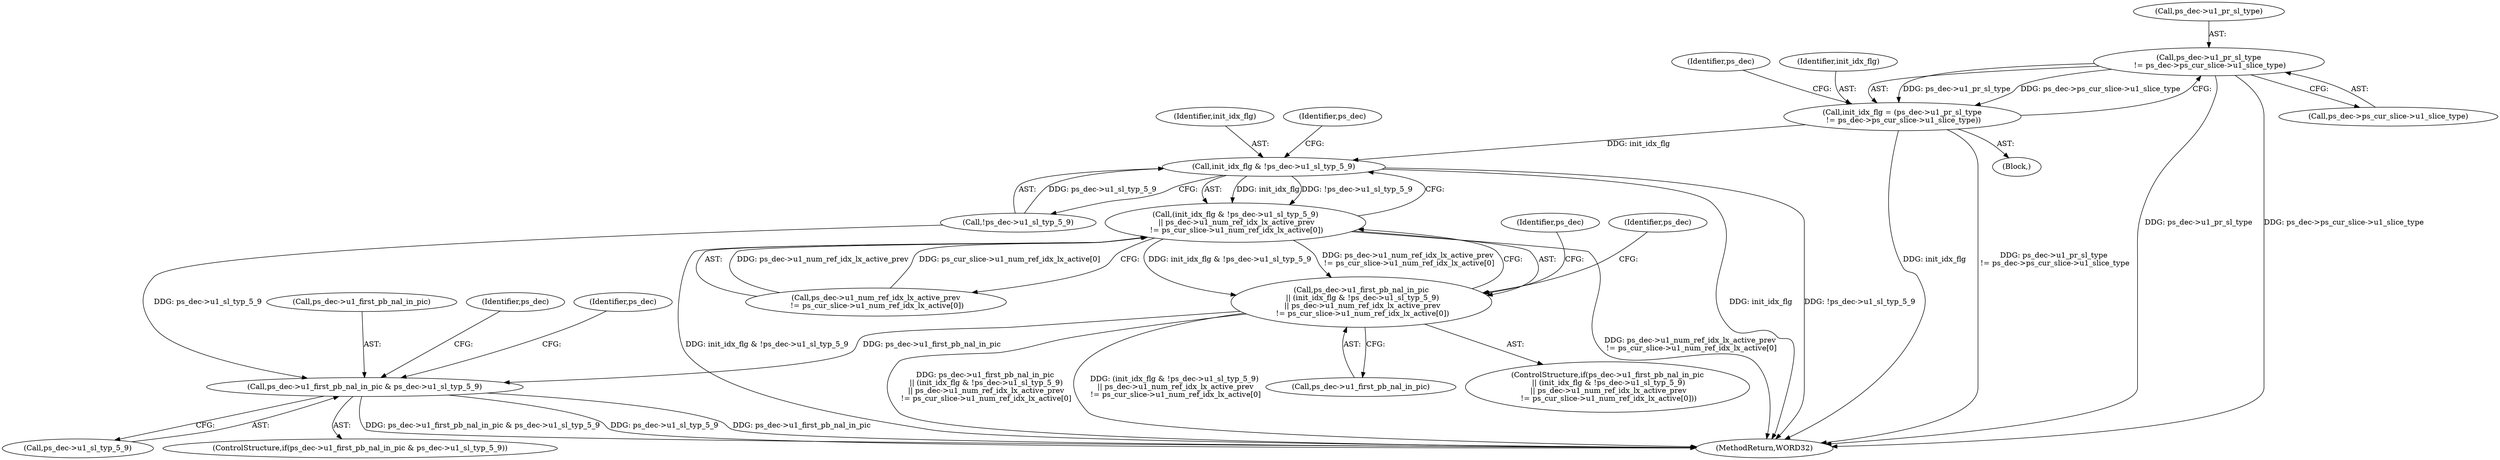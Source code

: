 digraph "0_Android_943323f1d9d3dd5c2634deb26cbe72343ca6b3db_2@pointer" {
"1000308" [label="(Call,ps_dec->u1_pr_sl_type\n != ps_dec->ps_cur_slice->u1_slice_type)"];
"1000306" [label="(Call,init_idx_flg = (ps_dec->u1_pr_sl_type\n != ps_dec->ps_cur_slice->u1_slice_type))"];
"1000323" [label="(Call,init_idx_flg & !ps_dec->u1_sl_typ_5_9)"];
"1000322" [label="(Call,(init_idx_flg & !ps_dec->u1_sl_typ_5_9)\n || ps_dec->u1_num_ref_idx_lx_active_prev\n != ps_cur_slice->u1_num_ref_idx_lx_active[0])"];
"1000318" [label="(Call,ps_dec->u1_first_pb_nal_in_pic\n || (init_idx_flg & !ps_dec->u1_sl_typ_5_9)\n || ps_dec->u1_num_ref_idx_lx_active_prev\n != ps_cur_slice->u1_num_ref_idx_lx_active[0])"];
"1000342" [label="(Call,ps_dec->u1_first_pb_nal_in_pic & ps_dec->u1_sl_typ_5_9)"];
"1000324" [label="(Identifier,init_idx_flg)"];
"1000340" [label="(Identifier,ps_dec)"];
"1000331" [label="(Identifier,ps_dec)"];
"1000320" [label="(Identifier,ps_dec)"];
"1000317" [label="(ControlStructure,if(ps_dec->u1_first_pb_nal_in_pic\n || (init_idx_flg & !ps_dec->u1_sl_typ_5_9)\n || ps_dec->u1_num_ref_idx_lx_active_prev\n != ps_cur_slice->u1_num_ref_idx_lx_active[0]))"];
"1001036" [label="(MethodReturn,WORD32)"];
"1000309" [label="(Call,ps_dec->u1_pr_sl_type)"];
"1000322" [label="(Call,(init_idx_flg & !ps_dec->u1_sl_typ_5_9)\n || ps_dec->u1_num_ref_idx_lx_active_prev\n != ps_cur_slice->u1_num_ref_idx_lx_active[0])"];
"1000304" [label="(Block,)"];
"1000329" [label="(Call,ps_dec->u1_num_ref_idx_lx_active_prev\n != ps_cur_slice->u1_num_ref_idx_lx_active[0])"];
"1000318" [label="(Call,ps_dec->u1_first_pb_nal_in_pic\n || (init_idx_flg & !ps_dec->u1_sl_typ_5_9)\n || ps_dec->u1_num_ref_idx_lx_active_prev\n != ps_cur_slice->u1_num_ref_idx_lx_active[0])"];
"1000312" [label="(Call,ps_dec->ps_cur_slice->u1_slice_type)"];
"1000323" [label="(Call,init_idx_flg & !ps_dec->u1_sl_typ_5_9)"];
"1000307" [label="(Identifier,init_idx_flg)"];
"1000341" [label="(ControlStructure,if(ps_dec->u1_first_pb_nal_in_pic & ps_dec->u1_sl_typ_5_9))"];
"1000344" [label="(Identifier,ps_dec)"];
"1000346" [label="(Call,ps_dec->u1_sl_typ_5_9)"];
"1000343" [label="(Call,ps_dec->u1_first_pb_nal_in_pic)"];
"1000308" [label="(Call,ps_dec->u1_pr_sl_type\n != ps_dec->ps_cur_slice->u1_slice_type)"];
"1000325" [label="(Call,!ps_dec->u1_sl_typ_5_9)"];
"1000356" [label="(Identifier,ps_dec)"];
"1000319" [label="(Call,ps_dec->u1_first_pb_nal_in_pic)"];
"1000306" [label="(Call,init_idx_flg = (ps_dec->u1_pr_sl_type\n != ps_dec->ps_cur_slice->u1_slice_type))"];
"1000351" [label="(Identifier,ps_dec)"];
"1000342" [label="(Call,ps_dec->u1_first_pb_nal_in_pic & ps_dec->u1_sl_typ_5_9)"];
"1000308" -> "1000306"  [label="AST: "];
"1000308" -> "1000312"  [label="CFG: "];
"1000309" -> "1000308"  [label="AST: "];
"1000312" -> "1000308"  [label="AST: "];
"1000306" -> "1000308"  [label="CFG: "];
"1000308" -> "1001036"  [label="DDG: ps_dec->u1_pr_sl_type"];
"1000308" -> "1001036"  [label="DDG: ps_dec->ps_cur_slice->u1_slice_type"];
"1000308" -> "1000306"  [label="DDG: ps_dec->u1_pr_sl_type"];
"1000308" -> "1000306"  [label="DDG: ps_dec->ps_cur_slice->u1_slice_type"];
"1000306" -> "1000304"  [label="AST: "];
"1000307" -> "1000306"  [label="AST: "];
"1000320" -> "1000306"  [label="CFG: "];
"1000306" -> "1001036"  [label="DDG: init_idx_flg"];
"1000306" -> "1001036"  [label="DDG: ps_dec->u1_pr_sl_type\n != ps_dec->ps_cur_slice->u1_slice_type"];
"1000306" -> "1000323"  [label="DDG: init_idx_flg"];
"1000323" -> "1000322"  [label="AST: "];
"1000323" -> "1000325"  [label="CFG: "];
"1000324" -> "1000323"  [label="AST: "];
"1000325" -> "1000323"  [label="AST: "];
"1000331" -> "1000323"  [label="CFG: "];
"1000322" -> "1000323"  [label="CFG: "];
"1000323" -> "1001036"  [label="DDG: init_idx_flg"];
"1000323" -> "1001036"  [label="DDG: !ps_dec->u1_sl_typ_5_9"];
"1000323" -> "1000322"  [label="DDG: init_idx_flg"];
"1000323" -> "1000322"  [label="DDG: !ps_dec->u1_sl_typ_5_9"];
"1000325" -> "1000323"  [label="DDG: ps_dec->u1_sl_typ_5_9"];
"1000322" -> "1000318"  [label="AST: "];
"1000322" -> "1000329"  [label="CFG: "];
"1000329" -> "1000322"  [label="AST: "];
"1000318" -> "1000322"  [label="CFG: "];
"1000322" -> "1001036"  [label="DDG: ps_dec->u1_num_ref_idx_lx_active_prev\n != ps_cur_slice->u1_num_ref_idx_lx_active[0]"];
"1000322" -> "1001036"  [label="DDG: init_idx_flg & !ps_dec->u1_sl_typ_5_9"];
"1000322" -> "1000318"  [label="DDG: init_idx_flg & !ps_dec->u1_sl_typ_5_9"];
"1000322" -> "1000318"  [label="DDG: ps_dec->u1_num_ref_idx_lx_active_prev\n != ps_cur_slice->u1_num_ref_idx_lx_active[0]"];
"1000329" -> "1000322"  [label="DDG: ps_dec->u1_num_ref_idx_lx_active_prev"];
"1000329" -> "1000322"  [label="DDG: ps_cur_slice->u1_num_ref_idx_lx_active[0]"];
"1000318" -> "1000317"  [label="AST: "];
"1000318" -> "1000319"  [label="CFG: "];
"1000319" -> "1000318"  [label="AST: "];
"1000340" -> "1000318"  [label="CFG: "];
"1000344" -> "1000318"  [label="CFG: "];
"1000318" -> "1001036"  [label="DDG: ps_dec->u1_first_pb_nal_in_pic\n || (init_idx_flg & !ps_dec->u1_sl_typ_5_9)\n || ps_dec->u1_num_ref_idx_lx_active_prev\n != ps_cur_slice->u1_num_ref_idx_lx_active[0]"];
"1000318" -> "1001036"  [label="DDG: (init_idx_flg & !ps_dec->u1_sl_typ_5_9)\n || ps_dec->u1_num_ref_idx_lx_active_prev\n != ps_cur_slice->u1_num_ref_idx_lx_active[0]"];
"1000318" -> "1000342"  [label="DDG: ps_dec->u1_first_pb_nal_in_pic"];
"1000342" -> "1000341"  [label="AST: "];
"1000342" -> "1000346"  [label="CFG: "];
"1000343" -> "1000342"  [label="AST: "];
"1000346" -> "1000342"  [label="AST: "];
"1000351" -> "1000342"  [label="CFG: "];
"1000356" -> "1000342"  [label="CFG: "];
"1000342" -> "1001036"  [label="DDG: ps_dec->u1_first_pb_nal_in_pic"];
"1000342" -> "1001036"  [label="DDG: ps_dec->u1_first_pb_nal_in_pic & ps_dec->u1_sl_typ_5_9"];
"1000342" -> "1001036"  [label="DDG: ps_dec->u1_sl_typ_5_9"];
"1000325" -> "1000342"  [label="DDG: ps_dec->u1_sl_typ_5_9"];
}
